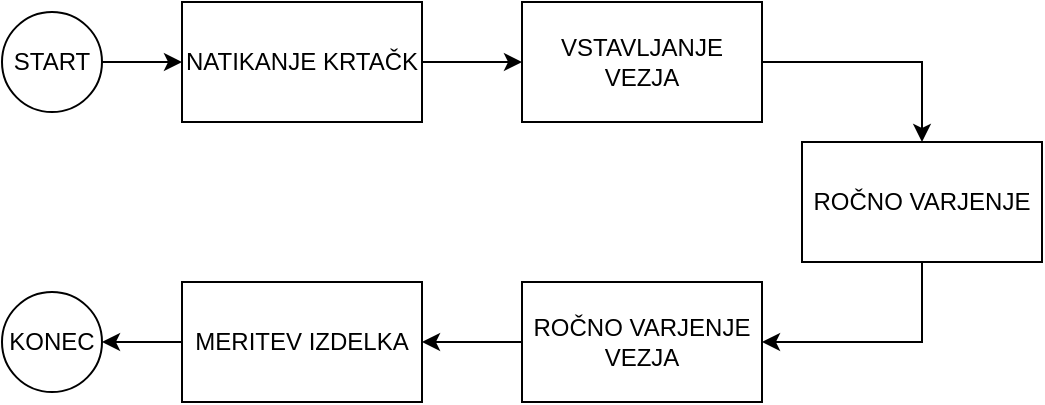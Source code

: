 <mxfile version="21.3.2" type="github">
  <diagram name="Page-1" id="jG-mGLcYEL3HcZszOo6c">
    <mxGraphModel dx="642" dy="773" grid="1" gridSize="10" guides="1" tooltips="1" connect="1" arrows="1" fold="1" page="1" pageScale="1" pageWidth="850" pageHeight="1100" math="0" shadow="0">
      <root>
        <mxCell id="0" />
        <mxCell id="1" parent="0" />
        <mxCell id="iBFK9HmDLQ_2xt_7VcyN-17" style="edgeStyle=orthogonalEdgeStyle;rounded=0;orthogonalLoop=1;jettySize=auto;html=1;entryX=0;entryY=0.5;entryDx=0;entryDy=0;" edge="1" parent="1" source="iBFK9HmDLQ_2xt_7VcyN-1" target="iBFK9HmDLQ_2xt_7VcyN-5">
          <mxGeometry relative="1" as="geometry" />
        </mxCell>
        <mxCell id="iBFK9HmDLQ_2xt_7VcyN-1" value="START" style="ellipse;whiteSpace=wrap;html=1;aspect=fixed;" vertex="1" parent="1">
          <mxGeometry x="60" y="115" width="50" height="50" as="geometry" />
        </mxCell>
        <mxCell id="iBFK9HmDLQ_2xt_7VcyN-22" value="" style="edgeStyle=orthogonalEdgeStyle;rounded=0;orthogonalLoop=1;jettySize=auto;html=1;" edge="1" parent="1" source="iBFK9HmDLQ_2xt_7VcyN-5" target="iBFK9HmDLQ_2xt_7VcyN-21">
          <mxGeometry relative="1" as="geometry" />
        </mxCell>
        <mxCell id="iBFK9HmDLQ_2xt_7VcyN-5" value="NATIKANJE KRTAČK" style="whiteSpace=wrap;html=1;" vertex="1" parent="1">
          <mxGeometry x="150" y="110" width="120" height="60" as="geometry" />
        </mxCell>
        <mxCell id="iBFK9HmDLQ_2xt_7VcyN-24" style="edgeStyle=orthogonalEdgeStyle;rounded=0;orthogonalLoop=1;jettySize=auto;html=1;entryX=1;entryY=0.5;entryDx=0;entryDy=0;" edge="1" parent="1" source="iBFK9HmDLQ_2xt_7VcyN-7" target="iBFK9HmDLQ_2xt_7VcyN-9">
          <mxGeometry relative="1" as="geometry">
            <Array as="points">
              <mxPoint x="520" y="280" />
            </Array>
          </mxGeometry>
        </mxCell>
        <mxCell id="iBFK9HmDLQ_2xt_7VcyN-7" value="ROČNO VARJENJE" style="whiteSpace=wrap;html=1;" vertex="1" parent="1">
          <mxGeometry x="460" y="180" width="120" height="60" as="geometry" />
        </mxCell>
        <mxCell id="iBFK9HmDLQ_2xt_7VcyN-12" value="" style="edgeStyle=orthogonalEdgeStyle;rounded=0;orthogonalLoop=1;jettySize=auto;html=1;entryX=1;entryY=0.5;entryDx=0;entryDy=0;" edge="1" parent="1" source="iBFK9HmDLQ_2xt_7VcyN-9" target="iBFK9HmDLQ_2xt_7VcyN-13">
          <mxGeometry relative="1" as="geometry">
            <mxPoint x="430" y="280" as="targetPoint" />
          </mxGeometry>
        </mxCell>
        <mxCell id="iBFK9HmDLQ_2xt_7VcyN-9" value="ROČNO VARJENJE VEZJA" style="whiteSpace=wrap;html=1;" vertex="1" parent="1">
          <mxGeometry x="320" y="250" width="120" height="60" as="geometry" />
        </mxCell>
        <mxCell id="iBFK9HmDLQ_2xt_7VcyN-16" value="" style="edgeStyle=orthogonalEdgeStyle;rounded=0;orthogonalLoop=1;jettySize=auto;html=1;" edge="1" parent="1" source="iBFK9HmDLQ_2xt_7VcyN-13" target="iBFK9HmDLQ_2xt_7VcyN-15">
          <mxGeometry relative="1" as="geometry" />
        </mxCell>
        <mxCell id="iBFK9HmDLQ_2xt_7VcyN-13" value="MERITEV IZDELKA" style="whiteSpace=wrap;html=1;" vertex="1" parent="1">
          <mxGeometry x="150" y="250" width="120" height="60" as="geometry" />
        </mxCell>
        <mxCell id="iBFK9HmDLQ_2xt_7VcyN-15" value="KONEC" style="ellipse;whiteSpace=wrap;html=1;" vertex="1" parent="1">
          <mxGeometry x="60" y="255" width="50" height="50" as="geometry" />
        </mxCell>
        <mxCell id="iBFK9HmDLQ_2xt_7VcyN-23" style="edgeStyle=orthogonalEdgeStyle;rounded=0;orthogonalLoop=1;jettySize=auto;html=1;entryX=0.5;entryY=0;entryDx=0;entryDy=0;" edge="1" parent="1" source="iBFK9HmDLQ_2xt_7VcyN-21" target="iBFK9HmDLQ_2xt_7VcyN-7">
          <mxGeometry relative="1" as="geometry" />
        </mxCell>
        <mxCell id="iBFK9HmDLQ_2xt_7VcyN-21" value="VSTAVLJANJE VEZJA" style="whiteSpace=wrap;html=1;" vertex="1" parent="1">
          <mxGeometry x="320" y="110" width="120" height="60" as="geometry" />
        </mxCell>
      </root>
    </mxGraphModel>
  </diagram>
</mxfile>
